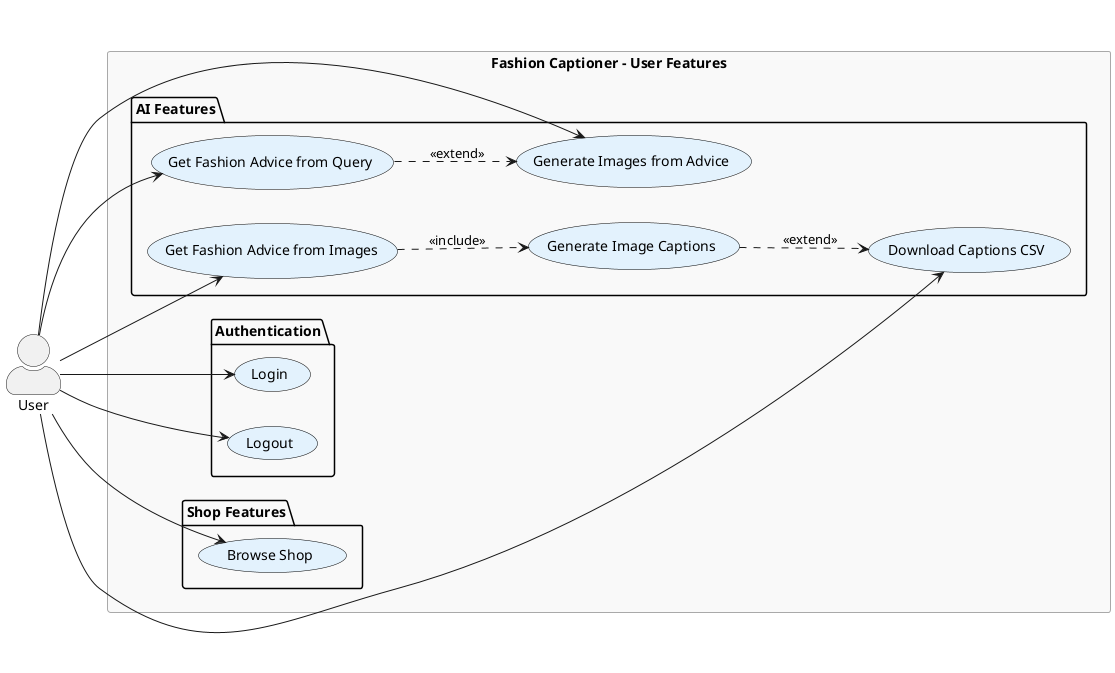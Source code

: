 @startuml User_Features_Wide

skinparam actorStyle awesome
skinparam usecaseStyle roundbox
skinparam usecase {
  BackgroundColor #E3F2FD
  BorderColor Black
}
skinparam rectangle {
  BackgroundColor #F9F9F9
  BorderColor DarkGray
}

left to right direction

' Actors
actor User as "User"

rectangle "Fashion Captioner - User Features" {

    package "Authentication" {
        usecase "Login" as UC1
        usecase "Logout" as UC2
    }

    package "Shop Features" {
        usecase "Browse Shop" as UC3
    }

    package "AI Features" {
        usecase "Generate Image Captions" as UC7
        usecase "Download Captions CSV" as UC10
        usecase "Get Fashion Advice from Images" as UC8
        usecase "Get Fashion Advice from Query" as UC9
        usecase "Generate Images from Advice" as UC15
    }
}

' Relationships - User
User --> UC1
User --> UC2
User --> UC3
User --> UC8
User --> UC9
User --> UC10
User --> UC15

' Dependencies
UC7 ..> UC10 : <<extend>>
UC8 ..> UC7 : <<include>>
UC9 ..> UC15 : <<extend>>

@enduml 